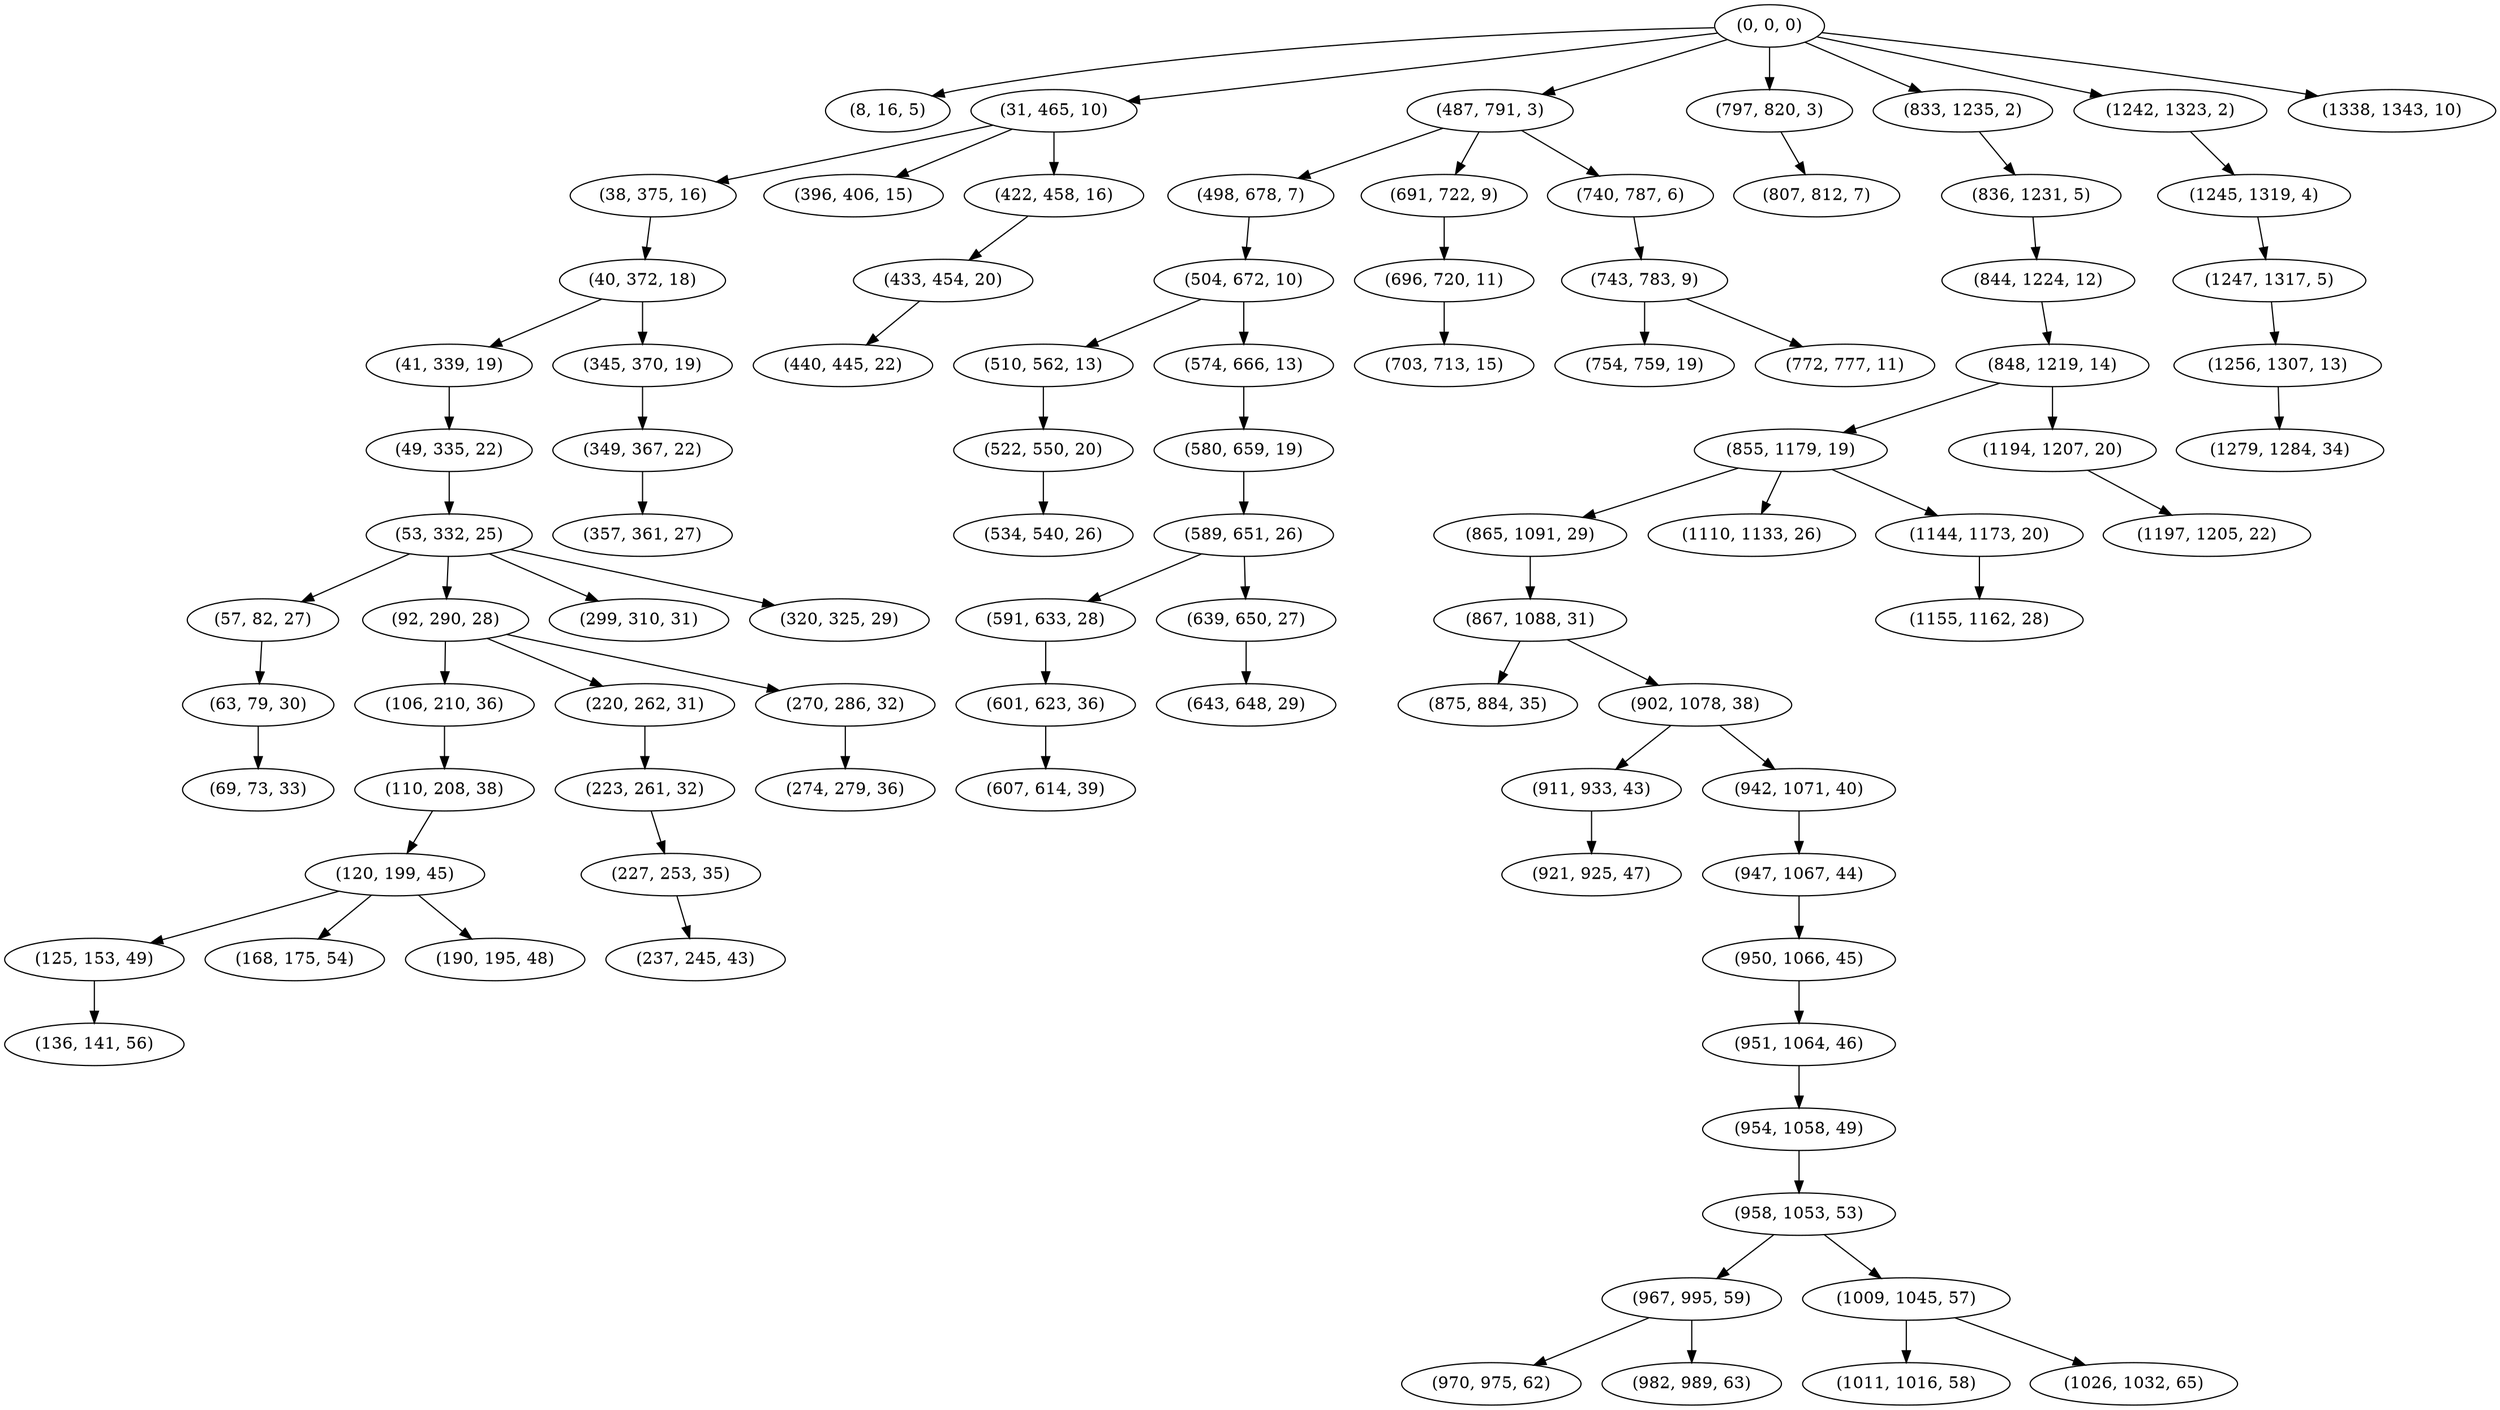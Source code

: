digraph tree {
    "(0, 0, 0)";
    "(8, 16, 5)";
    "(31, 465, 10)";
    "(38, 375, 16)";
    "(40, 372, 18)";
    "(41, 339, 19)";
    "(49, 335, 22)";
    "(53, 332, 25)";
    "(57, 82, 27)";
    "(63, 79, 30)";
    "(69, 73, 33)";
    "(92, 290, 28)";
    "(106, 210, 36)";
    "(110, 208, 38)";
    "(120, 199, 45)";
    "(125, 153, 49)";
    "(136, 141, 56)";
    "(168, 175, 54)";
    "(190, 195, 48)";
    "(220, 262, 31)";
    "(223, 261, 32)";
    "(227, 253, 35)";
    "(237, 245, 43)";
    "(270, 286, 32)";
    "(274, 279, 36)";
    "(299, 310, 31)";
    "(320, 325, 29)";
    "(345, 370, 19)";
    "(349, 367, 22)";
    "(357, 361, 27)";
    "(396, 406, 15)";
    "(422, 458, 16)";
    "(433, 454, 20)";
    "(440, 445, 22)";
    "(487, 791, 3)";
    "(498, 678, 7)";
    "(504, 672, 10)";
    "(510, 562, 13)";
    "(522, 550, 20)";
    "(534, 540, 26)";
    "(574, 666, 13)";
    "(580, 659, 19)";
    "(589, 651, 26)";
    "(591, 633, 28)";
    "(601, 623, 36)";
    "(607, 614, 39)";
    "(639, 650, 27)";
    "(643, 648, 29)";
    "(691, 722, 9)";
    "(696, 720, 11)";
    "(703, 713, 15)";
    "(740, 787, 6)";
    "(743, 783, 9)";
    "(754, 759, 19)";
    "(772, 777, 11)";
    "(797, 820, 3)";
    "(807, 812, 7)";
    "(833, 1235, 2)";
    "(836, 1231, 5)";
    "(844, 1224, 12)";
    "(848, 1219, 14)";
    "(855, 1179, 19)";
    "(865, 1091, 29)";
    "(867, 1088, 31)";
    "(875, 884, 35)";
    "(902, 1078, 38)";
    "(911, 933, 43)";
    "(921, 925, 47)";
    "(942, 1071, 40)";
    "(947, 1067, 44)";
    "(950, 1066, 45)";
    "(951, 1064, 46)";
    "(954, 1058, 49)";
    "(958, 1053, 53)";
    "(967, 995, 59)";
    "(970, 975, 62)";
    "(982, 989, 63)";
    "(1009, 1045, 57)";
    "(1011, 1016, 58)";
    "(1026, 1032, 65)";
    "(1110, 1133, 26)";
    "(1144, 1173, 20)";
    "(1155, 1162, 28)";
    "(1194, 1207, 20)";
    "(1197, 1205, 22)";
    "(1242, 1323, 2)";
    "(1245, 1319, 4)";
    "(1247, 1317, 5)";
    "(1256, 1307, 13)";
    "(1279, 1284, 34)";
    "(1338, 1343, 10)";
    "(0, 0, 0)" -> "(8, 16, 5)";
    "(0, 0, 0)" -> "(31, 465, 10)";
    "(0, 0, 0)" -> "(487, 791, 3)";
    "(0, 0, 0)" -> "(797, 820, 3)";
    "(0, 0, 0)" -> "(833, 1235, 2)";
    "(0, 0, 0)" -> "(1242, 1323, 2)";
    "(0, 0, 0)" -> "(1338, 1343, 10)";
    "(31, 465, 10)" -> "(38, 375, 16)";
    "(31, 465, 10)" -> "(396, 406, 15)";
    "(31, 465, 10)" -> "(422, 458, 16)";
    "(38, 375, 16)" -> "(40, 372, 18)";
    "(40, 372, 18)" -> "(41, 339, 19)";
    "(40, 372, 18)" -> "(345, 370, 19)";
    "(41, 339, 19)" -> "(49, 335, 22)";
    "(49, 335, 22)" -> "(53, 332, 25)";
    "(53, 332, 25)" -> "(57, 82, 27)";
    "(53, 332, 25)" -> "(92, 290, 28)";
    "(53, 332, 25)" -> "(299, 310, 31)";
    "(53, 332, 25)" -> "(320, 325, 29)";
    "(57, 82, 27)" -> "(63, 79, 30)";
    "(63, 79, 30)" -> "(69, 73, 33)";
    "(92, 290, 28)" -> "(106, 210, 36)";
    "(92, 290, 28)" -> "(220, 262, 31)";
    "(92, 290, 28)" -> "(270, 286, 32)";
    "(106, 210, 36)" -> "(110, 208, 38)";
    "(110, 208, 38)" -> "(120, 199, 45)";
    "(120, 199, 45)" -> "(125, 153, 49)";
    "(120, 199, 45)" -> "(168, 175, 54)";
    "(120, 199, 45)" -> "(190, 195, 48)";
    "(125, 153, 49)" -> "(136, 141, 56)";
    "(220, 262, 31)" -> "(223, 261, 32)";
    "(223, 261, 32)" -> "(227, 253, 35)";
    "(227, 253, 35)" -> "(237, 245, 43)";
    "(270, 286, 32)" -> "(274, 279, 36)";
    "(345, 370, 19)" -> "(349, 367, 22)";
    "(349, 367, 22)" -> "(357, 361, 27)";
    "(422, 458, 16)" -> "(433, 454, 20)";
    "(433, 454, 20)" -> "(440, 445, 22)";
    "(487, 791, 3)" -> "(498, 678, 7)";
    "(487, 791, 3)" -> "(691, 722, 9)";
    "(487, 791, 3)" -> "(740, 787, 6)";
    "(498, 678, 7)" -> "(504, 672, 10)";
    "(504, 672, 10)" -> "(510, 562, 13)";
    "(504, 672, 10)" -> "(574, 666, 13)";
    "(510, 562, 13)" -> "(522, 550, 20)";
    "(522, 550, 20)" -> "(534, 540, 26)";
    "(574, 666, 13)" -> "(580, 659, 19)";
    "(580, 659, 19)" -> "(589, 651, 26)";
    "(589, 651, 26)" -> "(591, 633, 28)";
    "(589, 651, 26)" -> "(639, 650, 27)";
    "(591, 633, 28)" -> "(601, 623, 36)";
    "(601, 623, 36)" -> "(607, 614, 39)";
    "(639, 650, 27)" -> "(643, 648, 29)";
    "(691, 722, 9)" -> "(696, 720, 11)";
    "(696, 720, 11)" -> "(703, 713, 15)";
    "(740, 787, 6)" -> "(743, 783, 9)";
    "(743, 783, 9)" -> "(754, 759, 19)";
    "(743, 783, 9)" -> "(772, 777, 11)";
    "(797, 820, 3)" -> "(807, 812, 7)";
    "(833, 1235, 2)" -> "(836, 1231, 5)";
    "(836, 1231, 5)" -> "(844, 1224, 12)";
    "(844, 1224, 12)" -> "(848, 1219, 14)";
    "(848, 1219, 14)" -> "(855, 1179, 19)";
    "(848, 1219, 14)" -> "(1194, 1207, 20)";
    "(855, 1179, 19)" -> "(865, 1091, 29)";
    "(855, 1179, 19)" -> "(1110, 1133, 26)";
    "(855, 1179, 19)" -> "(1144, 1173, 20)";
    "(865, 1091, 29)" -> "(867, 1088, 31)";
    "(867, 1088, 31)" -> "(875, 884, 35)";
    "(867, 1088, 31)" -> "(902, 1078, 38)";
    "(902, 1078, 38)" -> "(911, 933, 43)";
    "(902, 1078, 38)" -> "(942, 1071, 40)";
    "(911, 933, 43)" -> "(921, 925, 47)";
    "(942, 1071, 40)" -> "(947, 1067, 44)";
    "(947, 1067, 44)" -> "(950, 1066, 45)";
    "(950, 1066, 45)" -> "(951, 1064, 46)";
    "(951, 1064, 46)" -> "(954, 1058, 49)";
    "(954, 1058, 49)" -> "(958, 1053, 53)";
    "(958, 1053, 53)" -> "(967, 995, 59)";
    "(958, 1053, 53)" -> "(1009, 1045, 57)";
    "(967, 995, 59)" -> "(970, 975, 62)";
    "(967, 995, 59)" -> "(982, 989, 63)";
    "(1009, 1045, 57)" -> "(1011, 1016, 58)";
    "(1009, 1045, 57)" -> "(1026, 1032, 65)";
    "(1144, 1173, 20)" -> "(1155, 1162, 28)";
    "(1194, 1207, 20)" -> "(1197, 1205, 22)";
    "(1242, 1323, 2)" -> "(1245, 1319, 4)";
    "(1245, 1319, 4)" -> "(1247, 1317, 5)";
    "(1247, 1317, 5)" -> "(1256, 1307, 13)";
    "(1256, 1307, 13)" -> "(1279, 1284, 34)";
}
